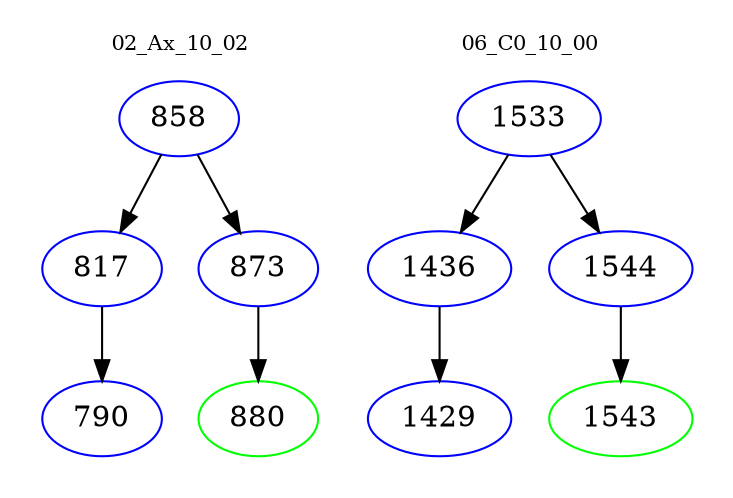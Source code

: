 digraph{
subgraph cluster_0 {
color = white
label = "02_Ax_10_02";
fontsize=10;
T0_858 [label="858", color="blue"]
T0_858 -> T0_817 [color="black"]
T0_817 [label="817", color="blue"]
T0_817 -> T0_790 [color="black"]
T0_790 [label="790", color="blue"]
T0_858 -> T0_873 [color="black"]
T0_873 [label="873", color="blue"]
T0_873 -> T0_880 [color="black"]
T0_880 [label="880", color="green"]
}
subgraph cluster_1 {
color = white
label = "06_C0_10_00";
fontsize=10;
T1_1533 [label="1533", color="blue"]
T1_1533 -> T1_1436 [color="black"]
T1_1436 [label="1436", color="blue"]
T1_1436 -> T1_1429 [color="black"]
T1_1429 [label="1429", color="blue"]
T1_1533 -> T1_1544 [color="black"]
T1_1544 [label="1544", color="blue"]
T1_1544 -> T1_1543 [color="black"]
T1_1543 [label="1543", color="green"]
}
}

